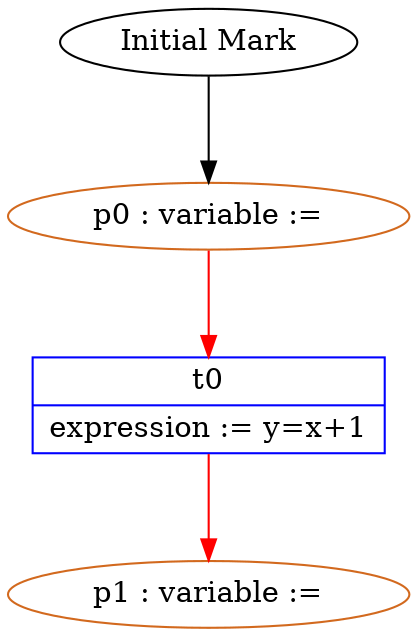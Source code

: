 digraph New {
	fontname = "Times-Roman"; fontsize = 14;
	node [ height = 0.25, width = 0.4, shape = box ];
	edge [ color = red ];
	nodesep = 0.1; ranksep = 0.5;

	nodep0 [color = chocolate shape = ellipse, label = " p0 : variable := "];
	nodep1 [color = chocolate shape = ellipse, label = " p1 : variable := "];

	nodet0 [color = blue shape = record, label = "{ t0 | expression := y=x+1 }"];

	nodep0 -> nodet0 [label = " "];
	nodet0 -> nodep1 [label = " "];
	nodestart [color = black shape = ellipse, label = "Initial Mark"];
	nodestart -> nodep0 [color = black label = " "];
}
